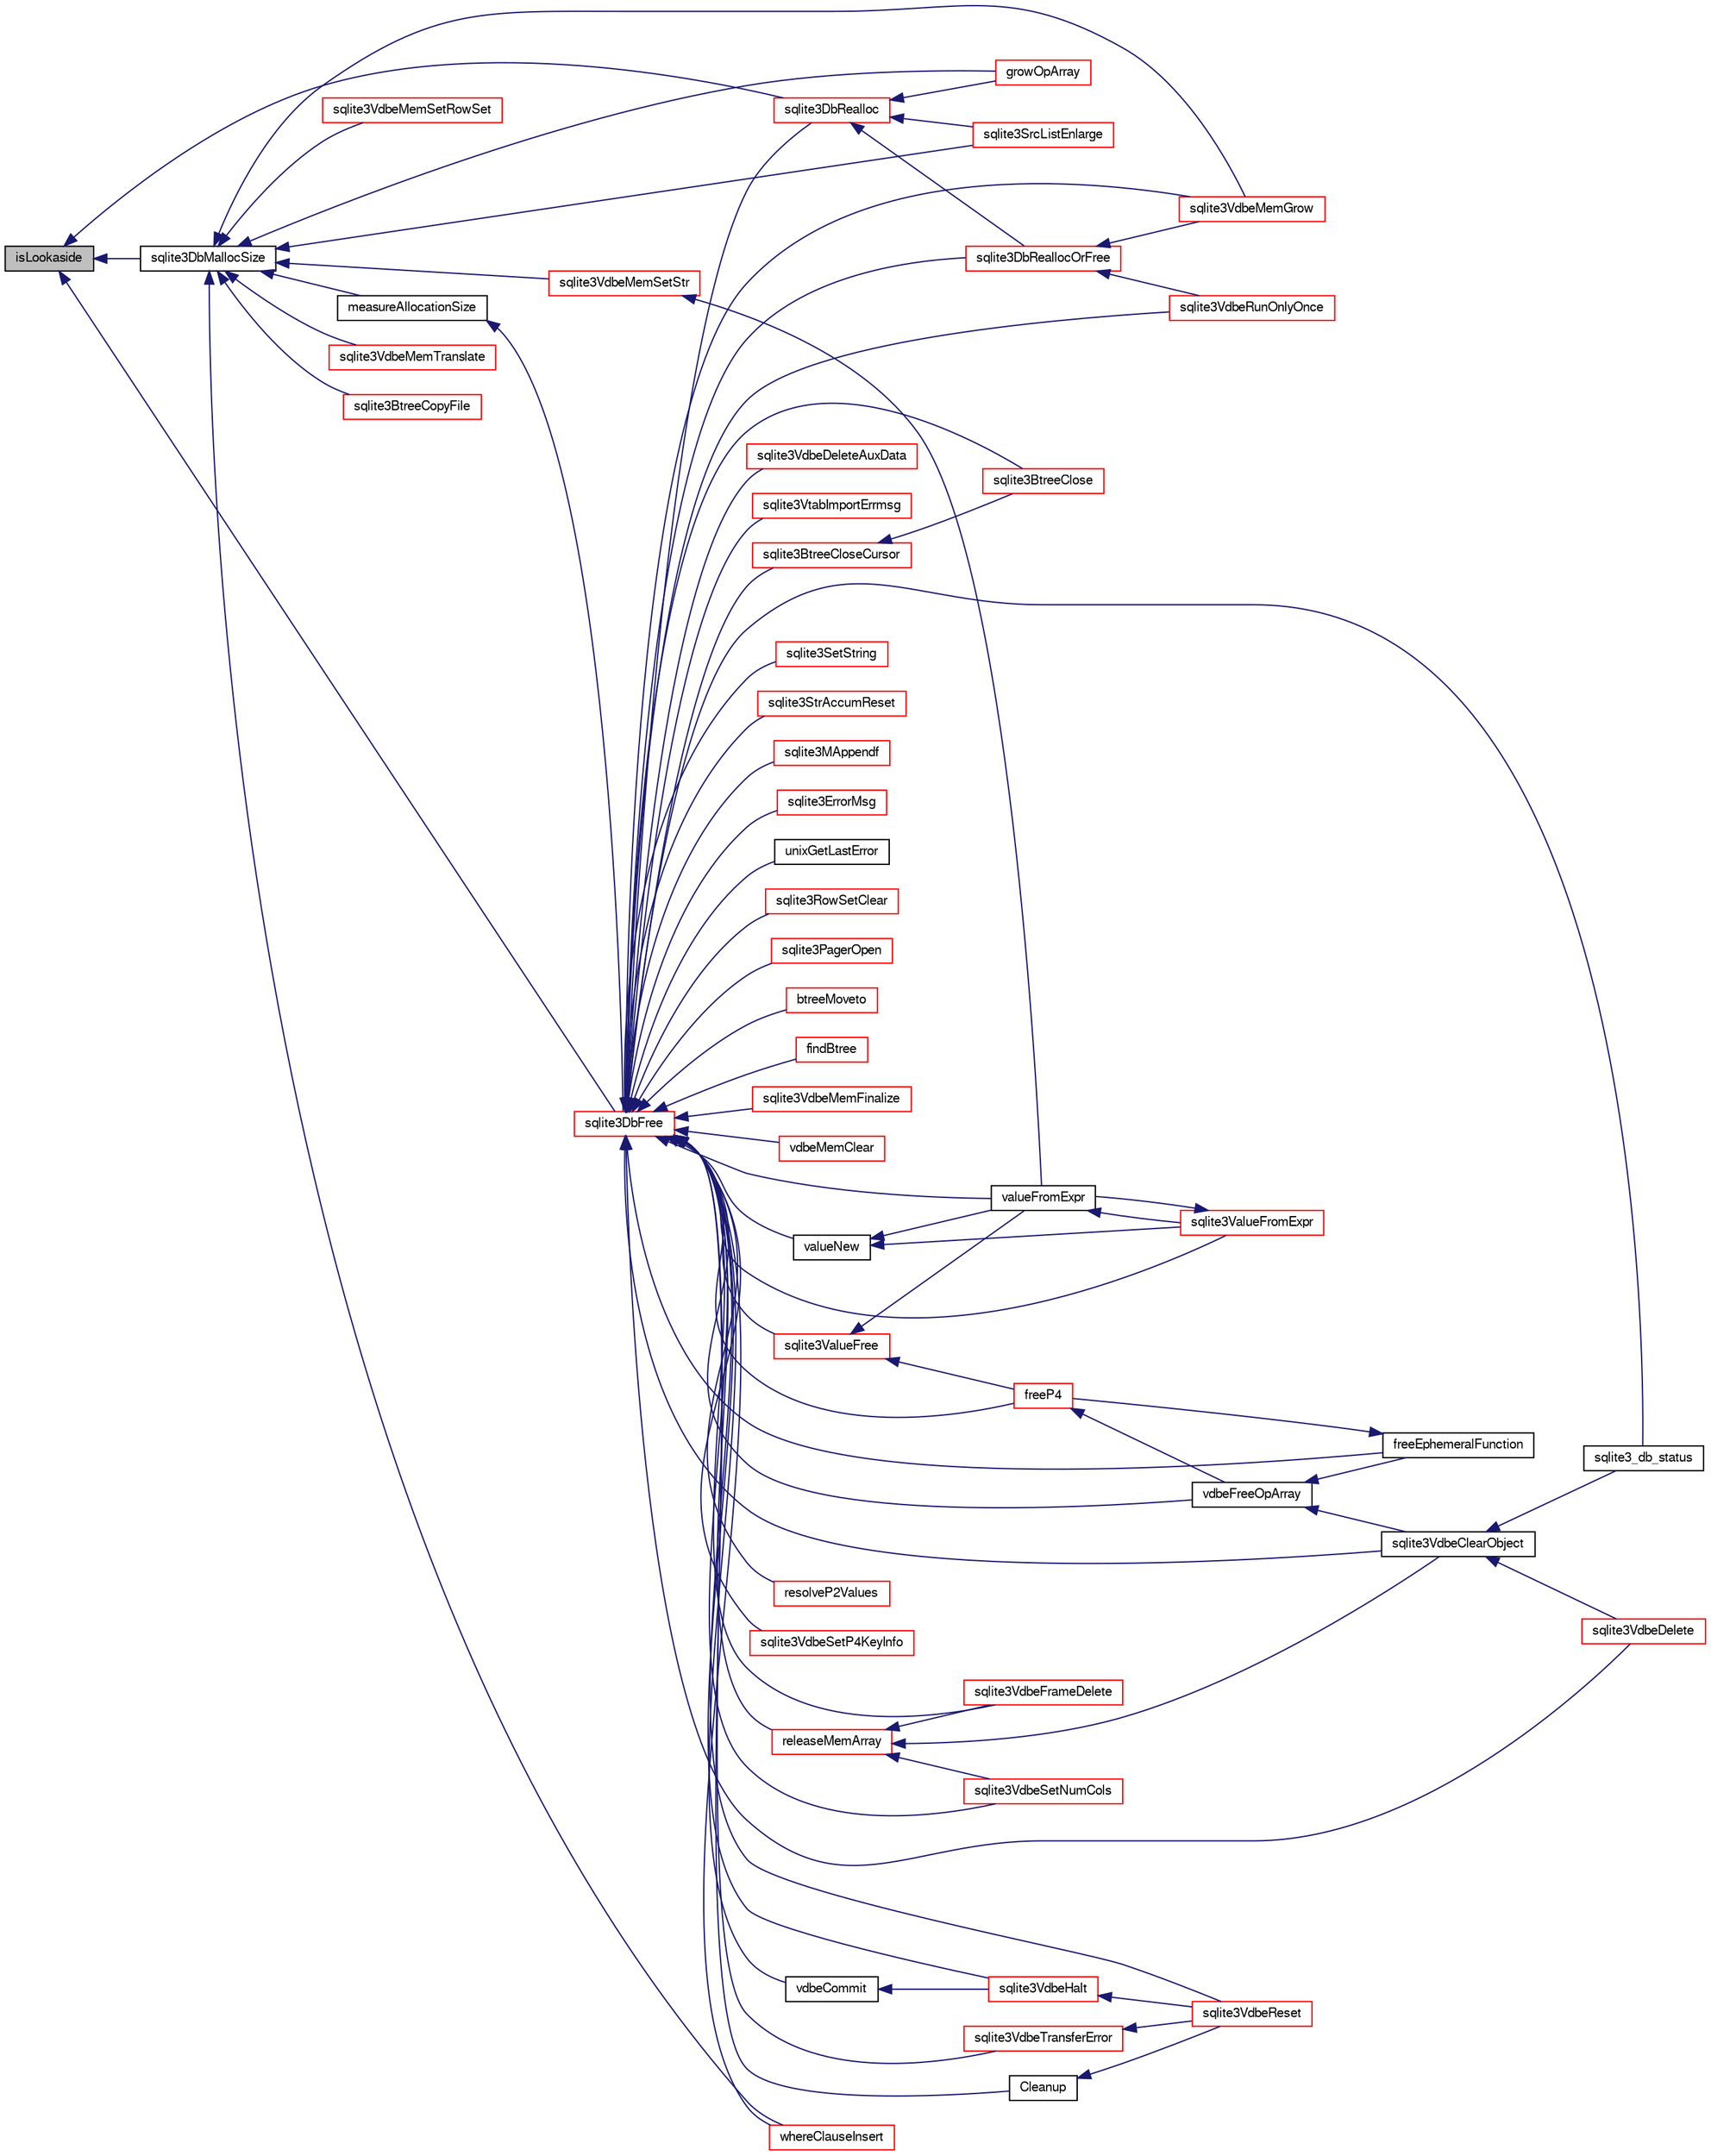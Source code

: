 digraph "isLookaside"
{
  edge [fontname="FreeSans",fontsize="10",labelfontname="FreeSans",labelfontsize="10"];
  node [fontname="FreeSans",fontsize="10",shape=record];
  rankdir="LR";
  Node149897 [label="isLookaside",height=0.2,width=0.4,color="black", fillcolor="grey75", style="filled", fontcolor="black"];
  Node149897 -> Node149898 [dir="back",color="midnightblue",fontsize="10",style="solid",fontname="FreeSans"];
  Node149898 [label="sqlite3DbMallocSize",height=0.2,width=0.4,color="black", fillcolor="white", style="filled",URL="$sqlite3_8c.html#aa397e5a8a03495203a0767abf0a71f86"];
  Node149898 -> Node149899 [dir="back",color="midnightblue",fontsize="10",style="solid",fontname="FreeSans"];
  Node149899 [label="measureAllocationSize",height=0.2,width=0.4,color="black", fillcolor="white", style="filled",URL="$sqlite3_8c.html#a45731e644a22fdb756e2b6337224217a"];
  Node149899 -> Node149900 [dir="back",color="midnightblue",fontsize="10",style="solid",fontname="FreeSans"];
  Node149900 [label="sqlite3DbFree",height=0.2,width=0.4,color="red", fillcolor="white", style="filled",URL="$sqlite3_8c.html#ac70ab821a6607b4a1b909582dc37a069"];
  Node149900 -> Node149901 [dir="back",color="midnightblue",fontsize="10",style="solid",fontname="FreeSans"];
  Node149901 [label="sqlite3_db_status",height=0.2,width=0.4,color="black", fillcolor="white", style="filled",URL="$sqlite3_8h.html#ab64e8333313ee2e44116842711818940"];
  Node149900 -> Node149902 [dir="back",color="midnightblue",fontsize="10",style="solid",fontname="FreeSans"];
  Node149902 [label="sqlite3DbRealloc",height=0.2,width=0.4,color="red", fillcolor="white", style="filled",URL="$sqlite3_8c.html#ae028f4902a9d29bcaf310ff289ee87dc"];
  Node149902 -> Node149903 [dir="back",color="midnightblue",fontsize="10",style="solid",fontname="FreeSans"];
  Node149903 [label="sqlite3DbReallocOrFree",height=0.2,width=0.4,color="red", fillcolor="white", style="filled",URL="$sqlite3_8c.html#a532a9fd62eeb46b61885a0fff075231c"];
  Node149903 -> Node149904 [dir="back",color="midnightblue",fontsize="10",style="solid",fontname="FreeSans"];
  Node149904 [label="sqlite3VdbeMemGrow",height=0.2,width=0.4,color="red", fillcolor="white", style="filled",URL="$sqlite3_8c.html#aba753c9690ae0ba31b5100945cf29447"];
  Node149903 -> Node150734 [dir="back",color="midnightblue",fontsize="10",style="solid",fontname="FreeSans"];
  Node150734 [label="sqlite3VdbeRunOnlyOnce",height=0.2,width=0.4,color="red", fillcolor="white", style="filled",URL="$sqlite3_8c.html#a1b9289e501b3d6f3cdc0a25f97445c6d"];
  Node149902 -> Node150737 [dir="back",color="midnightblue",fontsize="10",style="solid",fontname="FreeSans"];
  Node150737 [label="growOpArray",height=0.2,width=0.4,color="red", fillcolor="white", style="filled",URL="$sqlite3_8c.html#adb00b9ead01ffe0d757d5a6d0853ada5"];
  Node149902 -> Node150772 [dir="back",color="midnightblue",fontsize="10",style="solid",fontname="FreeSans"];
  Node150772 [label="sqlite3SrcListEnlarge",height=0.2,width=0.4,color="red", fillcolor="white", style="filled",URL="$sqlite3_8c.html#aac45cc6a2a4e23a49a88ff54b09b5a2b"];
  Node149900 -> Node149903 [dir="back",color="midnightblue",fontsize="10",style="solid",fontname="FreeSans"];
  Node149900 -> Node150405 [dir="back",color="midnightblue",fontsize="10",style="solid",fontname="FreeSans"];
  Node150405 [label="sqlite3SetString",height=0.2,width=0.4,color="red", fillcolor="white", style="filled",URL="$sqlite3_8c.html#aad368822484a1ceae010a829e27454ae"];
  Node149900 -> Node150778 [dir="back",color="midnightblue",fontsize="10",style="solid",fontname="FreeSans"];
  Node150778 [label="sqlite3StrAccumReset",height=0.2,width=0.4,color="red", fillcolor="white", style="filled",URL="$sqlite3_8c.html#ad7e70f4ec9d2fa3a63a371e2c7c555d8"];
  Node149900 -> Node150428 [dir="back",color="midnightblue",fontsize="10",style="solid",fontname="FreeSans"];
  Node150428 [label="sqlite3MAppendf",height=0.2,width=0.4,color="red", fillcolor="white", style="filled",URL="$sqlite3_8c.html#a43b33971f250cf38164a84f751057bce"];
  Node149900 -> Node150441 [dir="back",color="midnightblue",fontsize="10",style="solid",fontname="FreeSans"];
  Node150441 [label="sqlite3ErrorMsg",height=0.2,width=0.4,color="red", fillcolor="white", style="filled",URL="$sqlite3_8c.html#aee2798e173651adae0f9c85469f3457d"];
  Node149900 -> Node150499 [dir="back",color="midnightblue",fontsize="10",style="solid",fontname="FreeSans"];
  Node150499 [label="unixGetLastError",height=0.2,width=0.4,color="black", fillcolor="white", style="filled",URL="$sqlite3_8c.html#aed1e42f49d74b419c3c85b559dd61240"];
  Node149900 -> Node150779 [dir="back",color="midnightblue",fontsize="10",style="solid",fontname="FreeSans"];
  Node150779 [label="sqlite3RowSetClear",height=0.2,width=0.4,color="red", fillcolor="white", style="filled",URL="$sqlite3_8c.html#ae153de0cd969511a607e26deeca80342"];
  Node149900 -> Node150189 [dir="back",color="midnightblue",fontsize="10",style="solid",fontname="FreeSans"];
  Node150189 [label="sqlite3PagerOpen",height=0.2,width=0.4,color="red", fillcolor="white", style="filled",URL="$sqlite3_8c.html#a5b4a74e8a1754922c482b7af19b30611"];
  Node149900 -> Node150256 [dir="back",color="midnightblue",fontsize="10",style="solid",fontname="FreeSans"];
  Node150256 [label="btreeMoveto",height=0.2,width=0.4,color="red", fillcolor="white", style="filled",URL="$sqlite3_8c.html#a13481d732f5bb516f599d16a428034c4"];
  Node149900 -> Node150245 [dir="back",color="midnightblue",fontsize="10",style="solid",fontname="FreeSans"];
  Node150245 [label="sqlite3BtreeClose",height=0.2,width=0.4,color="red", fillcolor="white", style="filled",URL="$sqlite3_8c.html#a729b65009b66a99200496b09c124df01"];
  Node149900 -> Node150310 [dir="back",color="midnightblue",fontsize="10",style="solid",fontname="FreeSans"];
  Node150310 [label="sqlite3BtreeCloseCursor",height=0.2,width=0.4,color="red", fillcolor="white", style="filled",URL="$sqlite3_8c.html#a7f494da0a512d247d690d6bc19397791"];
  Node150310 -> Node150245 [dir="back",color="midnightblue",fontsize="10",style="solid",fontname="FreeSans"];
  Node149900 -> Node150116 [dir="back",color="midnightblue",fontsize="10",style="solid",fontname="FreeSans"];
  Node150116 [label="findBtree",height=0.2,width=0.4,color="red", fillcolor="white", style="filled",URL="$sqlite3_8c.html#ab4ee5743b77efd7f8832bf0b9315f973"];
  Node149900 -> Node149904 [dir="back",color="midnightblue",fontsize="10",style="solid",fontname="FreeSans"];
  Node149900 -> Node150827 [dir="back",color="midnightblue",fontsize="10",style="solid",fontname="FreeSans"];
  Node150827 [label="sqlite3VdbeMemFinalize",height=0.2,width=0.4,color="red", fillcolor="white", style="filled",URL="$sqlite3_8c.html#a2568220f48ddef81b1c43e401042d9d2"];
  Node149900 -> Node150782 [dir="back",color="midnightblue",fontsize="10",style="solid",fontname="FreeSans"];
  Node150782 [label="vdbeMemClear",height=0.2,width=0.4,color="red", fillcolor="white", style="filled",URL="$sqlite3_8c.html#a489eef6e55ad0dadf67578726b935d12"];
  Node149900 -> Node150361 [dir="back",color="midnightblue",fontsize="10",style="solid",fontname="FreeSans"];
  Node150361 [label="valueNew",height=0.2,width=0.4,color="black", fillcolor="white", style="filled",URL="$sqlite3_8c.html#a8c46710c4ab586edb377b565c6ba46bf"];
  Node150361 -> Node150362 [dir="back",color="midnightblue",fontsize="10",style="solid",fontname="FreeSans"];
  Node150362 [label="valueFromExpr",height=0.2,width=0.4,color="black", fillcolor="white", style="filled",URL="$sqlite3_8c.html#a08f91b27c0189e8b5bcdea6537466b7c"];
  Node150362 -> Node150363 [dir="back",color="midnightblue",fontsize="10",style="solid",fontname="FreeSans"];
  Node150363 [label="sqlite3ValueFromExpr",height=0.2,width=0.4,color="red", fillcolor="white", style="filled",URL="$sqlite3_8c.html#af103c812684544760641a1cd4d9745df"];
  Node150363 -> Node150362 [dir="back",color="midnightblue",fontsize="10",style="solid",fontname="FreeSans"];
  Node150361 -> Node150363 [dir="back",color="midnightblue",fontsize="10",style="solid",fontname="FreeSans"];
  Node149900 -> Node150362 [dir="back",color="midnightblue",fontsize="10",style="solid",fontname="FreeSans"];
  Node149900 -> Node150363 [dir="back",color="midnightblue",fontsize="10",style="solid",fontname="FreeSans"];
  Node149900 -> Node150790 [dir="back",color="midnightblue",fontsize="10",style="solid",fontname="FreeSans"];
  Node150790 [label="sqlite3ValueFree",height=0.2,width=0.4,color="red", fillcolor="white", style="filled",URL="$sqlite3_8c.html#afeed84c3f344a833d15c7209265dc520"];
  Node150790 -> Node150362 [dir="back",color="midnightblue",fontsize="10",style="solid",fontname="FreeSans"];
  Node150790 -> Node150791 [dir="back",color="midnightblue",fontsize="10",style="solid",fontname="FreeSans"];
  Node150791 [label="freeP4",height=0.2,width=0.4,color="red", fillcolor="white", style="filled",URL="$sqlite3_8c.html#aa1ec8debef2a9be5fe36a3082fd3e0f9"];
  Node150791 -> Node150792 [dir="back",color="midnightblue",fontsize="10",style="solid",fontname="FreeSans"];
  Node150792 [label="vdbeFreeOpArray",height=0.2,width=0.4,color="black", fillcolor="white", style="filled",URL="$sqlite3_8c.html#affa26b190a34b8772c3f4a4d06866c50"];
  Node150792 -> Node150793 [dir="back",color="midnightblue",fontsize="10",style="solid",fontname="FreeSans"];
  Node150793 [label="freeEphemeralFunction",height=0.2,width=0.4,color="black", fillcolor="white", style="filled",URL="$sqlite3_8c.html#ace0a45aad803937290f5495906773bc4"];
  Node150793 -> Node150791 [dir="back",color="midnightblue",fontsize="10",style="solid",fontname="FreeSans"];
  Node150792 -> Node150794 [dir="back",color="midnightblue",fontsize="10",style="solid",fontname="FreeSans"];
  Node150794 [label="sqlite3VdbeClearObject",height=0.2,width=0.4,color="black", fillcolor="white", style="filled",URL="$sqlite3_8c.html#aa36c8bd3814c4923416d35ef3454f979"];
  Node150794 -> Node149901 [dir="back",color="midnightblue",fontsize="10",style="solid",fontname="FreeSans"];
  Node150794 -> Node150795 [dir="back",color="midnightblue",fontsize="10",style="solid",fontname="FreeSans"];
  Node150795 [label="sqlite3VdbeDelete",height=0.2,width=0.4,color="red", fillcolor="white", style="filled",URL="$sqlite3_8c.html#ace82a1f75873a6609067d0f572120e47"];
  Node149900 -> Node150734 [dir="back",color="midnightblue",fontsize="10",style="solid",fontname="FreeSans"];
  Node149900 -> Node150284 [dir="back",color="midnightblue",fontsize="10",style="solid",fontname="FreeSans"];
  Node150284 [label="resolveP2Values",height=0.2,width=0.4,color="red", fillcolor="white", style="filled",URL="$sqlite3_8c.html#a9aa9c7da468f7325e427e599812b92ab"];
  Node149900 -> Node150793 [dir="back",color="midnightblue",fontsize="10",style="solid",fontname="FreeSans"];
  Node149900 -> Node150791 [dir="back",color="midnightblue",fontsize="10",style="solid",fontname="FreeSans"];
  Node149900 -> Node150792 [dir="back",color="midnightblue",fontsize="10",style="solid",fontname="FreeSans"];
  Node149900 -> Node150367 [dir="back",color="midnightblue",fontsize="10",style="solid",fontname="FreeSans"];
  Node150367 [label="sqlite3VdbeSetP4KeyInfo",height=0.2,width=0.4,color="red", fillcolor="white", style="filled",URL="$sqlite3_8c.html#a342090b36fbf7fdace2a23b8efca030c"];
  Node149900 -> Node150799 [dir="back",color="midnightblue",fontsize="10",style="solid",fontname="FreeSans"];
  Node150799 [label="releaseMemArray",height=0.2,width=0.4,color="red", fillcolor="white", style="filled",URL="$sqlite3_8c.html#a321ef1ead88ab0c4c636971ae5cc9778"];
  Node150799 -> Node150247 [dir="back",color="midnightblue",fontsize="10",style="solid",fontname="FreeSans"];
  Node150247 [label="sqlite3VdbeFrameDelete",height=0.2,width=0.4,color="red", fillcolor="white", style="filled",URL="$sqlite3_8c.html#adb3773fdfb1685857e28891f76365900"];
  Node150799 -> Node150800 [dir="back",color="midnightblue",fontsize="10",style="solid",fontname="FreeSans"];
  Node150800 [label="sqlite3VdbeSetNumCols",height=0.2,width=0.4,color="red", fillcolor="white", style="filled",URL="$sqlite3_8c.html#a3d1d64e925572ff37fec8682e1224ff1"];
  Node150799 -> Node150794 [dir="back",color="midnightblue",fontsize="10",style="solid",fontname="FreeSans"];
  Node149900 -> Node150247 [dir="back",color="midnightblue",fontsize="10",style="solid",fontname="FreeSans"];
  Node149900 -> Node150828 [dir="back",color="midnightblue",fontsize="10",style="solid",fontname="FreeSans"];
  Node150828 [label="Cleanup",height=0.2,width=0.4,color="black", fillcolor="white", style="filled",URL="$sqlite3_8c.html#ae3e0dbf7ac3255e91d16cd24fd2c2b1d"];
  Node150828 -> Node150131 [dir="back",color="midnightblue",fontsize="10",style="solid",fontname="FreeSans"];
  Node150131 [label="sqlite3VdbeReset",height=0.2,width=0.4,color="red", fillcolor="white", style="filled",URL="$sqlite3_8c.html#a315a913742f7267f90d46d41446353b1"];
  Node149900 -> Node150800 [dir="back",color="midnightblue",fontsize="10",style="solid",fontname="FreeSans"];
  Node149900 -> Node150199 [dir="back",color="midnightblue",fontsize="10",style="solid",fontname="FreeSans"];
  Node150199 [label="vdbeCommit",height=0.2,width=0.4,color="black", fillcolor="white", style="filled",URL="$sqlite3_8c.html#a5d7f1e0625451b987728f600cfe1b92d"];
  Node150199 -> Node150130 [dir="back",color="midnightblue",fontsize="10",style="solid",fontname="FreeSans"];
  Node150130 [label="sqlite3VdbeHalt",height=0.2,width=0.4,color="red", fillcolor="white", style="filled",URL="$sqlite3_8c.html#a8d1d99703d999190fbc35ecc981cb709"];
  Node150130 -> Node150131 [dir="back",color="midnightblue",fontsize="10",style="solid",fontname="FreeSans"];
  Node149900 -> Node150130 [dir="back",color="midnightblue",fontsize="10",style="solid",fontname="FreeSans"];
  Node149900 -> Node150392 [dir="back",color="midnightblue",fontsize="10",style="solid",fontname="FreeSans"];
  Node150392 [label="sqlite3VdbeTransferError",height=0.2,width=0.4,color="red", fillcolor="white", style="filled",URL="$sqlite3_8c.html#aaf4a567b51602bb6d7bb150e6c72de69"];
  Node150392 -> Node150131 [dir="back",color="midnightblue",fontsize="10",style="solid",fontname="FreeSans"];
  Node149900 -> Node150131 [dir="back",color="midnightblue",fontsize="10",style="solid",fontname="FreeSans"];
  Node149900 -> Node150829 [dir="back",color="midnightblue",fontsize="10",style="solid",fontname="FreeSans"];
  Node150829 [label="sqlite3VdbeDeleteAuxData",height=0.2,width=0.4,color="red", fillcolor="white", style="filled",URL="$sqlite3_8c.html#ae1d81e055629bfc3fc26f22f51cd5941"];
  Node149900 -> Node150794 [dir="back",color="midnightblue",fontsize="10",style="solid",fontname="FreeSans"];
  Node149900 -> Node150795 [dir="back",color="midnightblue",fontsize="10",style="solid",fontname="FreeSans"];
  Node149900 -> Node150830 [dir="back",color="midnightblue",fontsize="10",style="solid",fontname="FreeSans"];
  Node150830 [label="sqlite3VtabImportErrmsg",height=0.2,width=0.4,color="red", fillcolor="white", style="filled",URL="$sqlite3_8c.html#a96aa708448f6afa640d78b17471c4493"];
  Node149900 -> Node150167 [dir="back",color="midnightblue",fontsize="10",style="solid",fontname="FreeSans"];
  Node150167 [label="whereClauseInsert",height=0.2,width=0.4,color="red", fillcolor="white", style="filled",URL="$sqlite3_8c.html#a041437b48ab90370901a024e385193da"];
  Node149898 -> Node150723 [dir="back",color="midnightblue",fontsize="10",style="solid",fontname="FreeSans"];
  Node150723 [label="sqlite3VdbeMemTranslate",height=0.2,width=0.4,color="red", fillcolor="white", style="filled",URL="$sqlite3_8c.html#adc5f07459f00d96ec7591be255d029f5"];
  Node149898 -> Node150125 [dir="back",color="midnightblue",fontsize="10",style="solid",fontname="FreeSans"];
  Node150125 [label="sqlite3BtreeCopyFile",height=0.2,width=0.4,color="red", fillcolor="white", style="filled",URL="$sqlite3_8c.html#a4d9e19a79f0d5c1dfcef0bd137ae83f9"];
  Node149898 -> Node149904 [dir="back",color="midnightblue",fontsize="10",style="solid",fontname="FreeSans"];
  Node149898 -> Node150786 [dir="back",color="midnightblue",fontsize="10",style="solid",fontname="FreeSans"];
  Node150786 [label="sqlite3VdbeMemSetRowSet",height=0.2,width=0.4,color="red", fillcolor="white", style="filled",URL="$sqlite3_8c.html#a6c59f681fc1caa0acf431ed2e98a8366"];
  Node149898 -> Node150683 [dir="back",color="midnightblue",fontsize="10",style="solid",fontname="FreeSans"];
  Node150683 [label="sqlite3VdbeMemSetStr",height=0.2,width=0.4,color="red", fillcolor="white", style="filled",URL="$sqlite3_8c.html#a9697bec7c3b512483638ea3646191d7d"];
  Node150683 -> Node150362 [dir="back",color="midnightblue",fontsize="10",style="solid",fontname="FreeSans"];
  Node149898 -> Node150737 [dir="back",color="midnightblue",fontsize="10",style="solid",fontname="FreeSans"];
  Node149898 -> Node150772 [dir="back",color="midnightblue",fontsize="10",style="solid",fontname="FreeSans"];
  Node149898 -> Node150167 [dir="back",color="midnightblue",fontsize="10",style="solid",fontname="FreeSans"];
  Node149897 -> Node149900 [dir="back",color="midnightblue",fontsize="10",style="solid",fontname="FreeSans"];
  Node149897 -> Node149902 [dir="back",color="midnightblue",fontsize="10",style="solid",fontname="FreeSans"];
}
